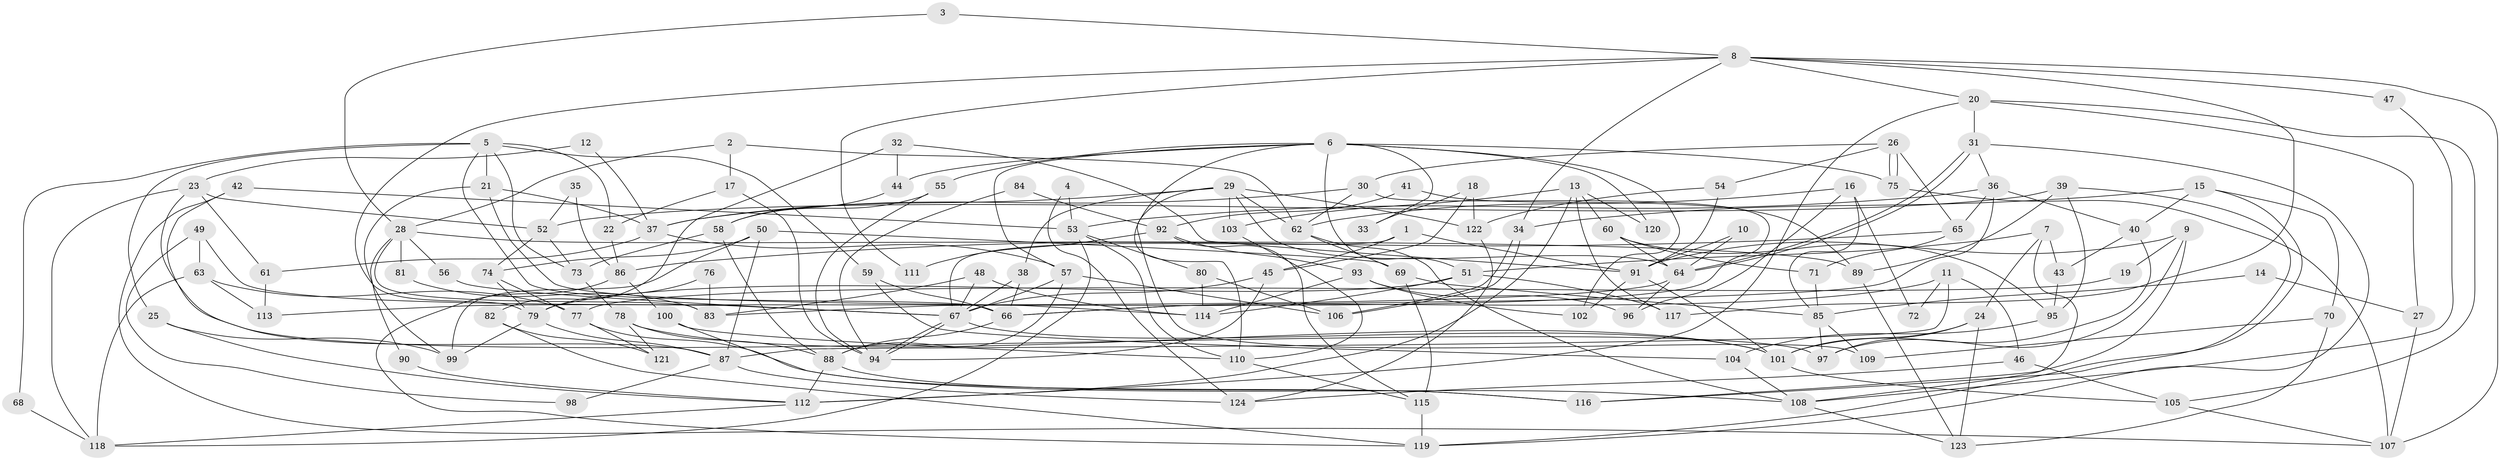 // Generated by graph-tools (version 1.1) at 2025/02/03/09/25 03:02:08]
// undirected, 124 vertices, 248 edges
graph export_dot {
graph [start="1"]
  node [color=gray90,style=filled];
  1;
  2;
  3;
  4;
  5;
  6;
  7;
  8;
  9;
  10;
  11;
  12;
  13;
  14;
  15;
  16;
  17;
  18;
  19;
  20;
  21;
  22;
  23;
  24;
  25;
  26;
  27;
  28;
  29;
  30;
  31;
  32;
  33;
  34;
  35;
  36;
  37;
  38;
  39;
  40;
  41;
  42;
  43;
  44;
  45;
  46;
  47;
  48;
  49;
  50;
  51;
  52;
  53;
  54;
  55;
  56;
  57;
  58;
  59;
  60;
  61;
  62;
  63;
  64;
  65;
  66;
  67;
  68;
  69;
  70;
  71;
  72;
  73;
  74;
  75;
  76;
  77;
  78;
  79;
  80;
  81;
  82;
  83;
  84;
  85;
  86;
  87;
  88;
  89;
  90;
  91;
  92;
  93;
  94;
  95;
  96;
  97;
  98;
  99;
  100;
  101;
  102;
  103;
  104;
  105;
  106;
  107;
  108;
  109;
  110;
  111;
  112;
  113;
  114;
  115;
  116;
  117;
  118;
  119;
  120;
  121;
  122;
  123;
  124;
  1 -- 67;
  1 -- 45;
  1 -- 91;
  2 -- 62;
  2 -- 28;
  2 -- 17;
  3 -- 28;
  3 -- 8;
  4 -- 53;
  4 -- 124;
  5 -- 59;
  5 -- 66;
  5 -- 21;
  5 -- 22;
  5 -- 25;
  5 -- 68;
  5 -- 73;
  6 -- 57;
  6 -- 75;
  6 -- 33;
  6 -- 44;
  6 -- 51;
  6 -- 55;
  6 -- 102;
  6 -- 110;
  6 -- 120;
  7 -- 108;
  7 -- 51;
  7 -- 24;
  7 -- 43;
  8 -- 34;
  8 -- 20;
  8 -- 47;
  8 -- 79;
  8 -- 107;
  8 -- 111;
  8 -- 117;
  9 -- 91;
  9 -- 116;
  9 -- 19;
  9 -- 97;
  10 -- 91;
  10 -- 64;
  11 -- 87;
  11 -- 66;
  11 -- 46;
  11 -- 72;
  12 -- 23;
  12 -- 37;
  13 -- 117;
  13 -- 112;
  13 -- 60;
  13 -- 103;
  13 -- 120;
  14 -- 85;
  14 -- 27;
  15 -- 40;
  15 -- 119;
  15 -- 34;
  15 -- 70;
  16 -- 85;
  16 -- 62;
  16 -- 72;
  16 -- 96;
  17 -- 22;
  17 -- 94;
  18 -- 45;
  18 -- 122;
  18 -- 33;
  19 -- 77;
  20 -- 31;
  20 -- 112;
  20 -- 27;
  20 -- 105;
  21 -- 37;
  21 -- 99;
  21 -- 114;
  22 -- 86;
  23 -- 61;
  23 -- 118;
  23 -- 52;
  23 -- 97;
  24 -- 97;
  24 -- 101;
  24 -- 123;
  25 -- 99;
  25 -- 112;
  26 -- 65;
  26 -- 75;
  26 -- 75;
  26 -- 30;
  26 -- 54;
  27 -- 107;
  28 -- 83;
  28 -- 89;
  28 -- 56;
  28 -- 81;
  28 -- 90;
  29 -- 64;
  29 -- 122;
  29 -- 37;
  29 -- 38;
  29 -- 62;
  29 -- 103;
  29 -- 109;
  30 -- 37;
  30 -- 62;
  30 -- 83;
  31 -- 36;
  31 -- 64;
  31 -- 64;
  31 -- 119;
  32 -- 44;
  32 -- 82;
  32 -- 91;
  34 -- 106;
  34 -- 106;
  35 -- 86;
  35 -- 52;
  36 -- 66;
  36 -- 53;
  36 -- 40;
  36 -- 65;
  37 -- 57;
  37 -- 61;
  38 -- 67;
  38 -- 66;
  39 -- 52;
  39 -- 116;
  39 -- 89;
  39 -- 95;
  40 -- 101;
  40 -- 43;
  41 -- 92;
  41 -- 89;
  42 -- 53;
  42 -- 107;
  42 -- 87;
  43 -- 95;
  44 -- 58;
  45 -- 67;
  45 -- 94;
  46 -- 105;
  46 -- 124;
  47 -- 108;
  48 -- 67;
  48 -- 114;
  48 -- 83;
  49 -- 67;
  49 -- 63;
  49 -- 98;
  50 -- 99;
  50 -- 87;
  50 -- 69;
  50 -- 74;
  51 -- 114;
  51 -- 79;
  51 -- 117;
  52 -- 74;
  52 -- 73;
  53 -- 110;
  53 -- 80;
  53 -- 118;
  54 -- 91;
  54 -- 122;
  55 -- 94;
  55 -- 58;
  56 -- 67;
  57 -- 67;
  57 -- 88;
  57 -- 106;
  58 -- 73;
  58 -- 88;
  59 -- 104;
  59 -- 66;
  60 -- 95;
  60 -- 64;
  60 -- 71;
  61 -- 113;
  62 -- 69;
  62 -- 108;
  63 -- 118;
  63 -- 77;
  63 -- 113;
  64 -- 96;
  64 -- 113;
  65 -- 71;
  65 -- 86;
  66 -- 88;
  67 -- 101;
  67 -- 94;
  67 -- 94;
  68 -- 118;
  69 -- 85;
  69 -- 115;
  70 -- 109;
  70 -- 123;
  71 -- 85;
  73 -- 78;
  74 -- 79;
  74 -- 77;
  75 -- 107;
  76 -- 79;
  76 -- 83;
  77 -- 108;
  77 -- 121;
  78 -- 101;
  78 -- 88;
  78 -- 121;
  79 -- 87;
  79 -- 99;
  80 -- 114;
  80 -- 106;
  81 -- 83;
  82 -- 121;
  82 -- 119;
  84 -- 94;
  84 -- 92;
  85 -- 97;
  85 -- 109;
  86 -- 119;
  86 -- 100;
  87 -- 98;
  87 -- 124;
  88 -- 112;
  88 -- 116;
  89 -- 123;
  90 -- 112;
  91 -- 101;
  91 -- 102;
  92 -- 93;
  92 -- 115;
  92 -- 111;
  93 -- 96;
  93 -- 102;
  93 -- 114;
  95 -- 104;
  100 -- 110;
  100 -- 116;
  101 -- 105;
  103 -- 110;
  104 -- 108;
  105 -- 107;
  108 -- 123;
  110 -- 115;
  112 -- 118;
  115 -- 119;
  122 -- 124;
}
